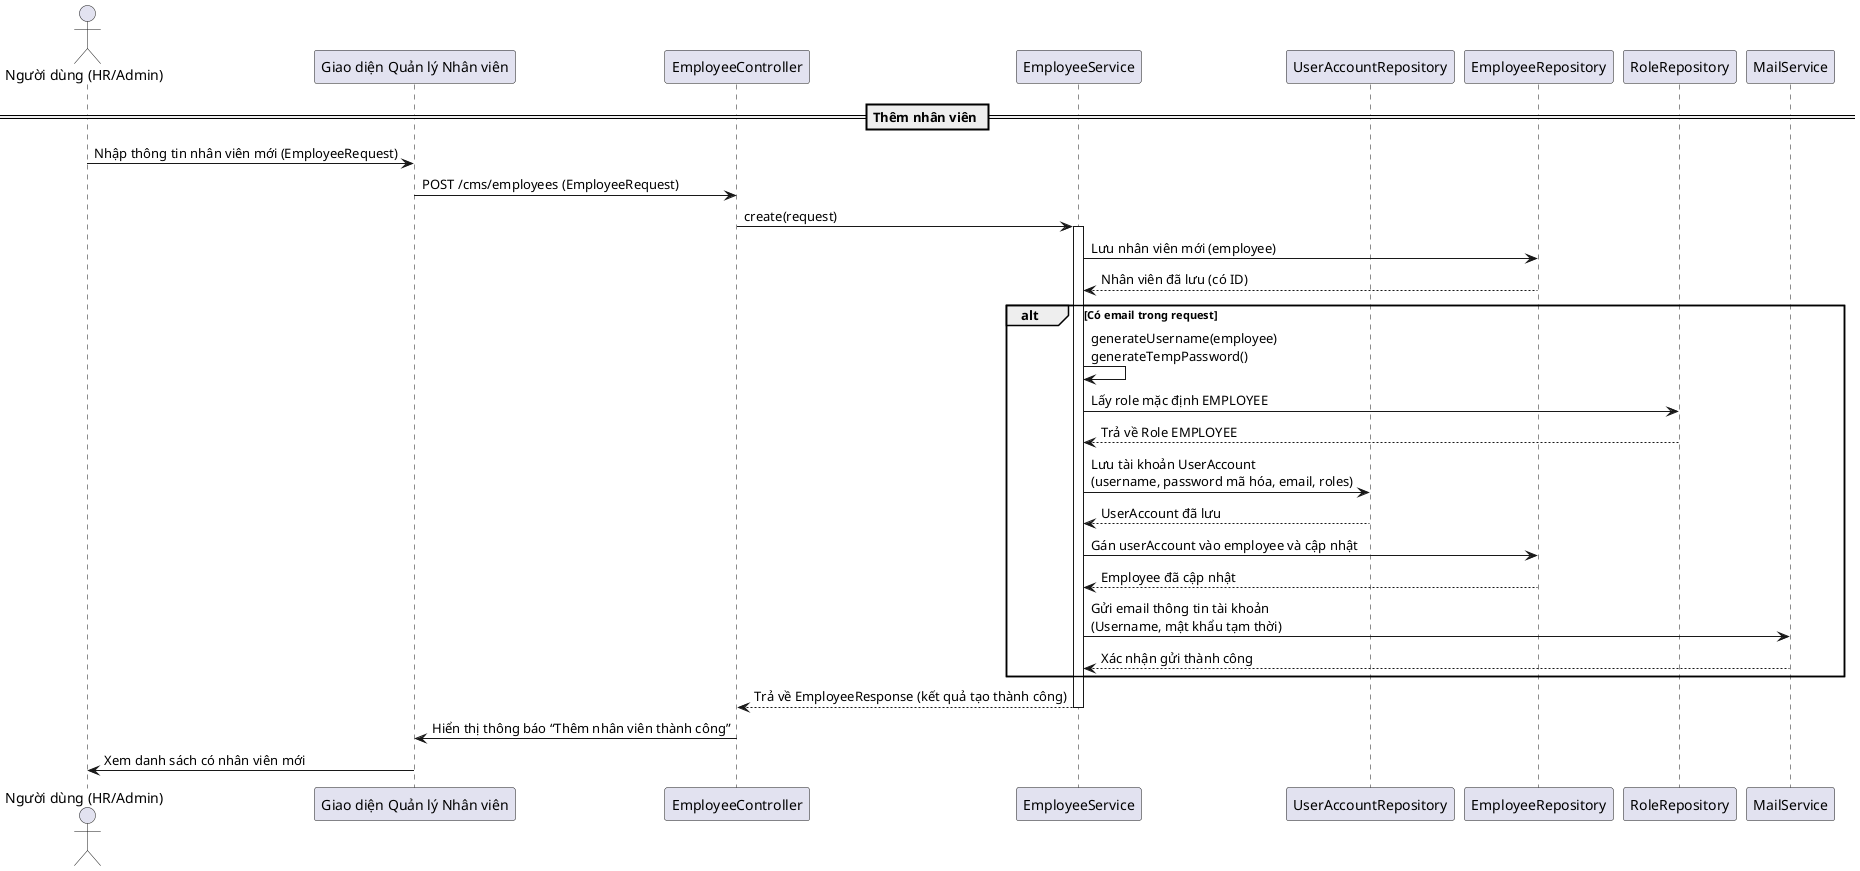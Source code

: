 @startuml
actor "Người dùng (HR/Admin)" as User
participant "Giao diện Quản lý Nhân viên" as View
participant "EmployeeController" as Controller
participant "EmployeeService" as Service
participant "UserAccountRepository" as UserRepo
participant "EmployeeRepository" as EmpRepo
participant "RoleRepository" as RoleRepo
participant "MailService" as Mail

== Thêm nhân viên ==
User -> View: Nhập thông tin nhân viên mới (EmployeeRequest)
View -> Controller: POST /cms/employees (EmployeeRequest)

Controller -> Service: create(request)

activate Service
Service -> EmpRepo: Lưu nhân viên mới (employee)
EmpRepo --> Service: Nhân viên đã lưu (có ID)

alt Có email trong request
    Service -> Service: generateUsername(employee)\ngenerateTempPassword()
    Service -> RoleRepo: Lấy role mặc định EMPLOYEE
    RoleRepo --> Service: Trả về Role EMPLOYEE

    Service -> UserRepo: Lưu tài khoản UserAccount\n(username, password mã hóa, email, roles)
    UserRepo --> Service: UserAccount đã lưu

    Service -> EmpRepo: Gán userAccount vào employee và cập nhật
    EmpRepo --> Service: Employee đã cập nhật

    Service -> Mail: Gửi email thông tin tài khoản\n(Username, mật khẩu tạm thời)
    Mail --> Service: Xác nhận gửi thành công
end

Service --> Controller: Trả về EmployeeResponse (kết quả tạo thành công)
deactivate Service

Controller -> View: Hiển thị thông báo “Thêm nhân viên thành công”
User <- View: Xem danh sách có nhân viên mới
@enduml
